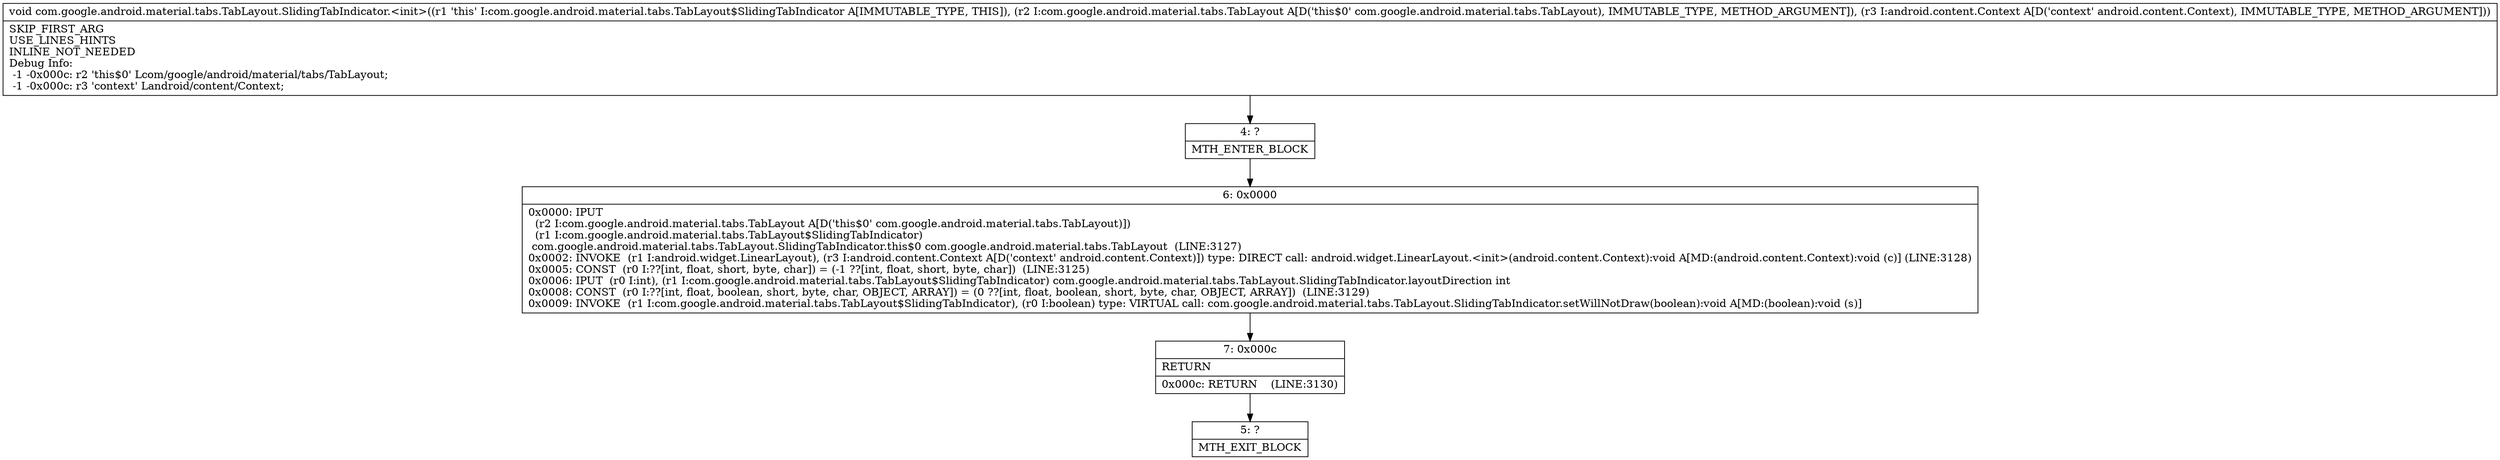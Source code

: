 digraph "CFG forcom.google.android.material.tabs.TabLayout.SlidingTabIndicator.\<init\>(Lcom\/google\/android\/material\/tabs\/TabLayout;Landroid\/content\/Context;)V" {
Node_4 [shape=record,label="{4\:\ ?|MTH_ENTER_BLOCK\l}"];
Node_6 [shape=record,label="{6\:\ 0x0000|0x0000: IPUT  \l  (r2 I:com.google.android.material.tabs.TabLayout A[D('this$0' com.google.android.material.tabs.TabLayout)])\l  (r1 I:com.google.android.material.tabs.TabLayout$SlidingTabIndicator)\l com.google.android.material.tabs.TabLayout.SlidingTabIndicator.this$0 com.google.android.material.tabs.TabLayout  (LINE:3127)\l0x0002: INVOKE  (r1 I:android.widget.LinearLayout), (r3 I:android.content.Context A[D('context' android.content.Context)]) type: DIRECT call: android.widget.LinearLayout.\<init\>(android.content.Context):void A[MD:(android.content.Context):void (c)] (LINE:3128)\l0x0005: CONST  (r0 I:??[int, float, short, byte, char]) = (\-1 ??[int, float, short, byte, char])  (LINE:3125)\l0x0006: IPUT  (r0 I:int), (r1 I:com.google.android.material.tabs.TabLayout$SlidingTabIndicator) com.google.android.material.tabs.TabLayout.SlidingTabIndicator.layoutDirection int \l0x0008: CONST  (r0 I:??[int, float, boolean, short, byte, char, OBJECT, ARRAY]) = (0 ??[int, float, boolean, short, byte, char, OBJECT, ARRAY])  (LINE:3129)\l0x0009: INVOKE  (r1 I:com.google.android.material.tabs.TabLayout$SlidingTabIndicator), (r0 I:boolean) type: VIRTUAL call: com.google.android.material.tabs.TabLayout.SlidingTabIndicator.setWillNotDraw(boolean):void A[MD:(boolean):void (s)]\l}"];
Node_7 [shape=record,label="{7\:\ 0x000c|RETURN\l|0x000c: RETURN    (LINE:3130)\l}"];
Node_5 [shape=record,label="{5\:\ ?|MTH_EXIT_BLOCK\l}"];
MethodNode[shape=record,label="{void com.google.android.material.tabs.TabLayout.SlidingTabIndicator.\<init\>((r1 'this' I:com.google.android.material.tabs.TabLayout$SlidingTabIndicator A[IMMUTABLE_TYPE, THIS]), (r2 I:com.google.android.material.tabs.TabLayout A[D('this$0' com.google.android.material.tabs.TabLayout), IMMUTABLE_TYPE, METHOD_ARGUMENT]), (r3 I:android.content.Context A[D('context' android.content.Context), IMMUTABLE_TYPE, METHOD_ARGUMENT]))  | SKIP_FIRST_ARG\lUSE_LINES_HINTS\lINLINE_NOT_NEEDED\lDebug Info:\l  \-1 \-0x000c: r2 'this$0' Lcom\/google\/android\/material\/tabs\/TabLayout;\l  \-1 \-0x000c: r3 'context' Landroid\/content\/Context;\l}"];
MethodNode -> Node_4;Node_4 -> Node_6;
Node_6 -> Node_7;
Node_7 -> Node_5;
}

